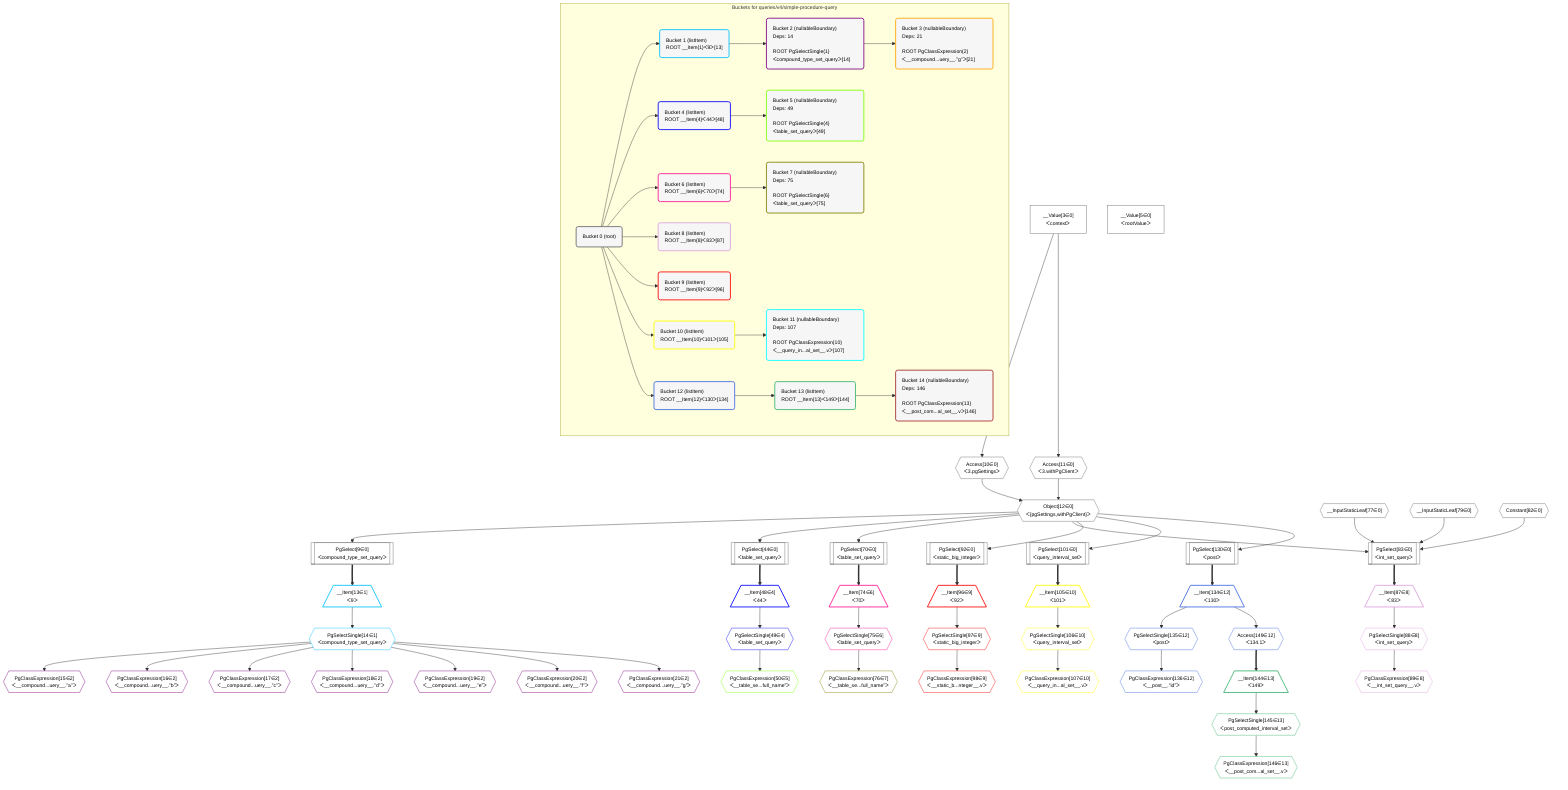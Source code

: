 %%{init: {'themeVariables': { 'fontSize': '12px'}}}%%
graph TD
    classDef path fill:#eee,stroke:#000,color:#000
    classDef plan fill:#fff,stroke-width:1px,color:#000
    classDef itemplan fill:#fff,stroke-width:2px,color:#000
    classDef unbatchedplan fill:#dff,stroke-width:1px,color:#000
    classDef sideeffectplan fill:#fcc,stroke-width:2px,color:#000
    classDef bucket fill:#f6f6f6,color:#000,stroke-width:2px,text-align:left


    %% define steps
    __Value3["__Value[3∈0]<br />ᐸcontextᐳ"]:::plan
    __Value5["__Value[5∈0]<br />ᐸrootValueᐳ"]:::plan
    Access10{{"Access[10∈0]<br />ᐸ3.pgSettingsᐳ"}}:::plan
    Access11{{"Access[11∈0]<br />ᐸ3.withPgClientᐳ"}}:::plan
    Object12{{"Object[12∈0]<br />ᐸ{pgSettings,withPgClient}ᐳ"}}:::plan
    PgSelect9[["PgSelect[9∈0]<br />ᐸcompound_type_set_queryᐳ"]]:::plan
    __Item13[/"__Item[13∈1]<br />ᐸ9ᐳ"\]:::itemplan
    PgSelectSingle14{{"PgSelectSingle[14∈1]<br />ᐸcompound_type_set_queryᐳ"}}:::plan
    PgClassExpression15{{"PgClassExpression[15∈2]<br />ᐸ__compound...uery__.”a”ᐳ"}}:::plan
    PgClassExpression16{{"PgClassExpression[16∈2]<br />ᐸ__compound...uery__.”b”ᐳ"}}:::plan
    PgClassExpression17{{"PgClassExpression[17∈2]<br />ᐸ__compound...uery__.”c”ᐳ"}}:::plan
    PgClassExpression18{{"PgClassExpression[18∈2]<br />ᐸ__compound...uery__.”d”ᐳ"}}:::plan
    PgClassExpression19{{"PgClassExpression[19∈2]<br />ᐸ__compound...uery__.”e”ᐳ"}}:::plan
    PgClassExpression20{{"PgClassExpression[20∈2]<br />ᐸ__compound...uery__.”f”ᐳ"}}:::plan
    PgClassExpression21{{"PgClassExpression[21∈2]<br />ᐸ__compound...uery__.”g”ᐳ"}}:::plan
    PgSelect44[["PgSelect[44∈0]<br />ᐸtable_set_queryᐳ"]]:::plan
    __Item48[/"__Item[48∈4]<br />ᐸ44ᐳ"\]:::itemplan
    PgSelectSingle49{{"PgSelectSingle[49∈4]<br />ᐸtable_set_queryᐳ"}}:::plan
    PgClassExpression50{{"PgClassExpression[50∈5]<br />ᐸ__table_se...full_name”ᐳ"}}:::plan
    PgSelect70[["PgSelect[70∈0]<br />ᐸtable_set_queryᐳ"]]:::plan
    __Item74[/"__Item[74∈6]<br />ᐸ70ᐳ"\]:::itemplan
    PgSelectSingle75{{"PgSelectSingle[75∈6]<br />ᐸtable_set_queryᐳ"}}:::plan
    PgClassExpression76{{"PgClassExpression[76∈7]<br />ᐸ__table_se...full_name”ᐳ"}}:::plan
    __InputStaticLeaf77{{"__InputStaticLeaf[77∈0]"}}:::plan
    __InputStaticLeaf79{{"__InputStaticLeaf[79∈0]"}}:::plan
    Constant82{{"Constant[82∈0]"}}:::plan
    PgSelect83[["PgSelect[83∈0]<br />ᐸint_set_queryᐳ"]]:::plan
    __Item87[/"__Item[87∈8]<br />ᐸ83ᐳ"\]:::itemplan
    PgSelectSingle88{{"PgSelectSingle[88∈8]<br />ᐸint_set_queryᐳ"}}:::plan
    PgClassExpression89{{"PgClassExpression[89∈8]<br />ᐸ__int_set_query__.vᐳ"}}:::plan
    PgSelect92[["PgSelect[92∈0]<br />ᐸstatic_big_integerᐳ"]]:::plan
    __Item96[/"__Item[96∈9]<br />ᐸ92ᐳ"\]:::itemplan
    PgSelectSingle97{{"PgSelectSingle[97∈9]<br />ᐸstatic_big_integerᐳ"}}:::plan
    PgClassExpression98{{"PgClassExpression[98∈9]<br />ᐸ__static_b...nteger__.vᐳ"}}:::plan
    PgSelect101[["PgSelect[101∈0]<br />ᐸquery_interval_setᐳ"]]:::plan
    __Item105[/"__Item[105∈10]<br />ᐸ101ᐳ"\]:::itemplan
    PgSelectSingle106{{"PgSelectSingle[106∈10]<br />ᐸquery_interval_setᐳ"}}:::plan
    PgClassExpression107{{"PgClassExpression[107∈10]<br />ᐸ__query_in...al_set__.vᐳ"}}:::plan
    PgSelect130[["PgSelect[130∈0]<br />ᐸpostᐳ"]]:::plan
    __Item134[/"__Item[134∈12]<br />ᐸ130ᐳ"\]:::itemplan
    PgSelectSingle135{{"PgSelectSingle[135∈12]<br />ᐸpostᐳ"}}:::plan
    PgClassExpression136{{"PgClassExpression[136∈12]<br />ᐸ__post__.”id”ᐳ"}}:::plan
    Access149{{"Access[149∈12]<br />ᐸ134.1ᐳ"}}:::plan
    __Item144[/"__Item[144∈13]<br />ᐸ149ᐳ"\]:::itemplan
    PgSelectSingle145{{"PgSelectSingle[145∈13]<br />ᐸpost_computed_interval_setᐳ"}}:::plan
    PgClassExpression146{{"PgClassExpression[146∈13]<br />ᐸ__post_com...al_set__.vᐳ"}}:::plan

    %% plan dependencies
    __Value3 --> Access10
    __Value3 --> Access11
    Access10 & Access11 --> Object12
    Object12 --> PgSelect9
    PgSelect9 ==> __Item13
    __Item13 --> PgSelectSingle14
    PgSelectSingle14 --> PgClassExpression15
    PgSelectSingle14 --> PgClassExpression16
    PgSelectSingle14 --> PgClassExpression17
    PgSelectSingle14 --> PgClassExpression18
    PgSelectSingle14 --> PgClassExpression19
    PgSelectSingle14 --> PgClassExpression20
    PgSelectSingle14 --> PgClassExpression21
    Object12 --> PgSelect44
    PgSelect44 ==> __Item48
    __Item48 --> PgSelectSingle49
    PgSelectSingle49 --> PgClassExpression50
    Object12 --> PgSelect70
    PgSelect70 ==> __Item74
    __Item74 --> PgSelectSingle75
    PgSelectSingle75 --> PgClassExpression76
    Object12 & __InputStaticLeaf77 & Constant82 & __InputStaticLeaf79 --> PgSelect83
    PgSelect83 ==> __Item87
    __Item87 --> PgSelectSingle88
    PgSelectSingle88 --> PgClassExpression89
    Object12 --> PgSelect92
    PgSelect92 ==> __Item96
    __Item96 --> PgSelectSingle97
    PgSelectSingle97 --> PgClassExpression98
    Object12 --> PgSelect101
    PgSelect101 ==> __Item105
    __Item105 --> PgSelectSingle106
    PgSelectSingle106 --> PgClassExpression107
    Object12 --> PgSelect130
    PgSelect130 ==> __Item134
    __Item134 --> PgSelectSingle135
    PgSelectSingle135 --> PgClassExpression136
    __Item134 --> Access149
    Access149 ==> __Item144
    __Item144 --> PgSelectSingle145
    PgSelectSingle145 --> PgClassExpression146

    subgraph "Buckets for queries/v4/simple-procedure-query"
    Bucket0("Bucket 0 (root)"):::bucket
    classDef bucket0 stroke:#696969
    class Bucket0,__Value3,__Value5,PgSelect9,Access10,Access11,Object12,PgSelect44,PgSelect70,__InputStaticLeaf77,__InputStaticLeaf79,Constant82,PgSelect83,PgSelect92,PgSelect101,PgSelect130 bucket0
    Bucket1("Bucket 1 (listItem)<br />ROOT __Item{1}ᐸ9ᐳ[13]"):::bucket
    classDef bucket1 stroke:#00bfff
    class Bucket1,__Item13,PgSelectSingle14 bucket1
    Bucket2("Bucket 2 (nullableBoundary)<br />Deps: 14<br /><br />ROOT PgSelectSingle{1}ᐸcompound_type_set_queryᐳ[14]"):::bucket
    classDef bucket2 stroke:#7f007f
    class Bucket2,PgClassExpression15,PgClassExpression16,PgClassExpression17,PgClassExpression18,PgClassExpression19,PgClassExpression20,PgClassExpression21 bucket2
    Bucket3("Bucket 3 (nullableBoundary)<br />Deps: 21<br /><br />ROOT PgClassExpression{2}ᐸ__compound...uery__.”g”ᐳ[21]"):::bucket
    classDef bucket3 stroke:#ffa500
    class Bucket3 bucket3
    Bucket4("Bucket 4 (listItem)<br />ROOT __Item{4}ᐸ44ᐳ[48]"):::bucket
    classDef bucket4 stroke:#0000ff
    class Bucket4,__Item48,PgSelectSingle49 bucket4
    Bucket5("Bucket 5 (nullableBoundary)<br />Deps: 49<br /><br />ROOT PgSelectSingle{4}ᐸtable_set_queryᐳ[49]"):::bucket
    classDef bucket5 stroke:#7fff00
    class Bucket5,PgClassExpression50 bucket5
    Bucket6("Bucket 6 (listItem)<br />ROOT __Item{6}ᐸ70ᐳ[74]"):::bucket
    classDef bucket6 stroke:#ff1493
    class Bucket6,__Item74,PgSelectSingle75 bucket6
    Bucket7("Bucket 7 (nullableBoundary)<br />Deps: 75<br /><br />ROOT PgSelectSingle{6}ᐸtable_set_queryᐳ[75]"):::bucket
    classDef bucket7 stroke:#808000
    class Bucket7,PgClassExpression76 bucket7
    Bucket8("Bucket 8 (listItem)<br />ROOT __Item{8}ᐸ83ᐳ[87]"):::bucket
    classDef bucket8 stroke:#dda0dd
    class Bucket8,__Item87,PgSelectSingle88,PgClassExpression89 bucket8
    Bucket9("Bucket 9 (listItem)<br />ROOT __Item{9}ᐸ92ᐳ[96]"):::bucket
    classDef bucket9 stroke:#ff0000
    class Bucket9,__Item96,PgSelectSingle97,PgClassExpression98 bucket9
    Bucket10("Bucket 10 (listItem)<br />ROOT __Item{10}ᐸ101ᐳ[105]"):::bucket
    classDef bucket10 stroke:#ffff00
    class Bucket10,__Item105,PgSelectSingle106,PgClassExpression107 bucket10
    Bucket11("Bucket 11 (nullableBoundary)<br />Deps: 107<br /><br />ROOT PgClassExpression{10}ᐸ__query_in...al_set__.vᐳ[107]"):::bucket
    classDef bucket11 stroke:#00ffff
    class Bucket11 bucket11
    Bucket12("Bucket 12 (listItem)<br />ROOT __Item{12}ᐸ130ᐳ[134]"):::bucket
    classDef bucket12 stroke:#4169e1
    class Bucket12,__Item134,PgSelectSingle135,PgClassExpression136,Access149 bucket12
    Bucket13("Bucket 13 (listItem)<br />ROOT __Item{13}ᐸ149ᐳ[144]"):::bucket
    classDef bucket13 stroke:#3cb371
    class Bucket13,__Item144,PgSelectSingle145,PgClassExpression146 bucket13
    Bucket14("Bucket 14 (nullableBoundary)<br />Deps: 146<br /><br />ROOT PgClassExpression{13}ᐸ__post_com...al_set__.vᐳ[146]"):::bucket
    classDef bucket14 stroke:#a52a2a
    class Bucket14 bucket14
    Bucket0 --> Bucket1 & Bucket4 & Bucket6 & Bucket8 & Bucket9 & Bucket10 & Bucket12
    Bucket1 --> Bucket2
    Bucket2 --> Bucket3
    Bucket4 --> Bucket5
    Bucket6 --> Bucket7
    Bucket10 --> Bucket11
    Bucket12 --> Bucket13
    Bucket13 --> Bucket14
    end